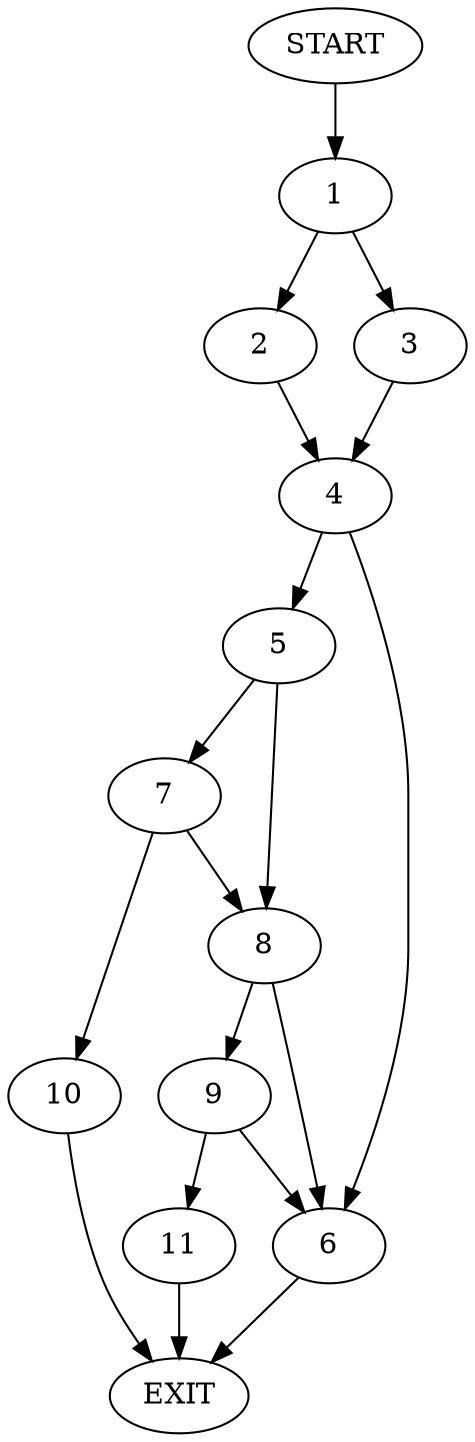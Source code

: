 digraph {
0 [label="START"]
12 [label="EXIT"]
0 -> 1
1 -> 2
1 -> 3
3 -> 4
2 -> 4
4 -> 5
4 -> 6
5 -> 7
5 -> 8
6 -> 12
8 -> 9
8 -> 6
7 -> 8
7 -> 10
10 -> 12
9 -> 11
9 -> 6
11 -> 12
}
